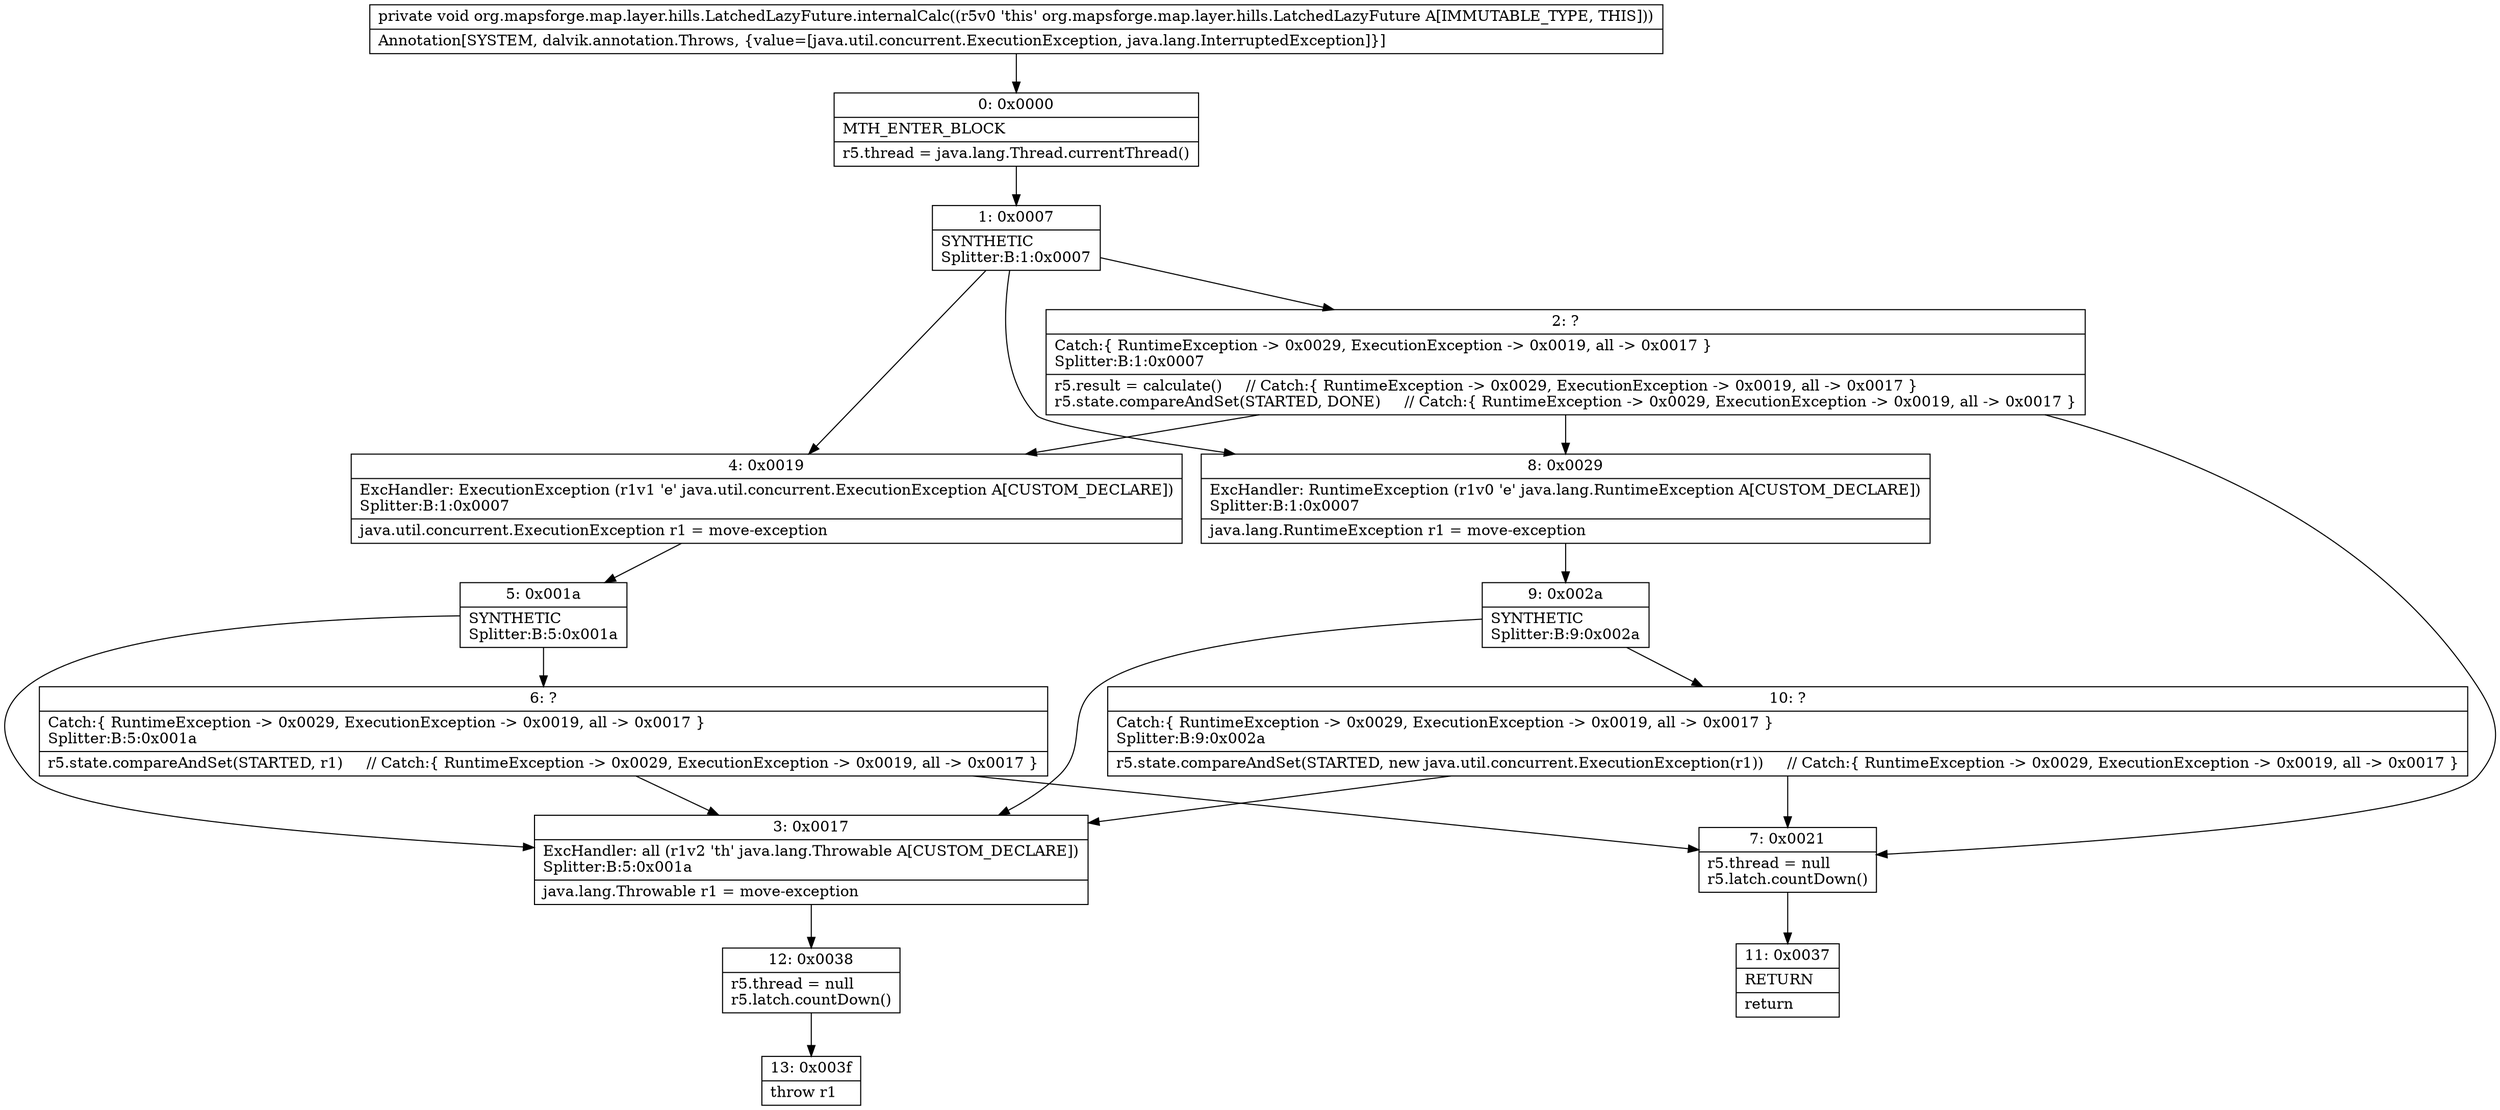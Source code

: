 digraph "CFG fororg.mapsforge.map.layer.hills.LatchedLazyFuture.internalCalc()V" {
Node_0 [shape=record,label="{0\:\ 0x0000|MTH_ENTER_BLOCK\l|r5.thread = java.lang.Thread.currentThread()\l}"];
Node_1 [shape=record,label="{1\:\ 0x0007|SYNTHETIC\lSplitter:B:1:0x0007\l}"];
Node_2 [shape=record,label="{2\:\ ?|Catch:\{ RuntimeException \-\> 0x0029, ExecutionException \-\> 0x0019, all \-\> 0x0017 \}\lSplitter:B:1:0x0007\l|r5.result = calculate()     \/\/ Catch:\{ RuntimeException \-\> 0x0029, ExecutionException \-\> 0x0019, all \-\> 0x0017 \}\lr5.state.compareAndSet(STARTED, DONE)     \/\/ Catch:\{ RuntimeException \-\> 0x0029, ExecutionException \-\> 0x0019, all \-\> 0x0017 \}\l}"];
Node_3 [shape=record,label="{3\:\ 0x0017|ExcHandler: all (r1v2 'th' java.lang.Throwable A[CUSTOM_DECLARE])\lSplitter:B:5:0x001a\l|java.lang.Throwable r1 = move\-exception\l}"];
Node_4 [shape=record,label="{4\:\ 0x0019|ExcHandler: ExecutionException (r1v1 'e' java.util.concurrent.ExecutionException A[CUSTOM_DECLARE])\lSplitter:B:1:0x0007\l|java.util.concurrent.ExecutionException r1 = move\-exception\l}"];
Node_5 [shape=record,label="{5\:\ 0x001a|SYNTHETIC\lSplitter:B:5:0x001a\l}"];
Node_6 [shape=record,label="{6\:\ ?|Catch:\{ RuntimeException \-\> 0x0029, ExecutionException \-\> 0x0019, all \-\> 0x0017 \}\lSplitter:B:5:0x001a\l|r5.state.compareAndSet(STARTED, r1)     \/\/ Catch:\{ RuntimeException \-\> 0x0029, ExecutionException \-\> 0x0019, all \-\> 0x0017 \}\l}"];
Node_7 [shape=record,label="{7\:\ 0x0021|r5.thread = null\lr5.latch.countDown()\l}"];
Node_8 [shape=record,label="{8\:\ 0x0029|ExcHandler: RuntimeException (r1v0 'e' java.lang.RuntimeException A[CUSTOM_DECLARE])\lSplitter:B:1:0x0007\l|java.lang.RuntimeException r1 = move\-exception\l}"];
Node_9 [shape=record,label="{9\:\ 0x002a|SYNTHETIC\lSplitter:B:9:0x002a\l}"];
Node_10 [shape=record,label="{10\:\ ?|Catch:\{ RuntimeException \-\> 0x0029, ExecutionException \-\> 0x0019, all \-\> 0x0017 \}\lSplitter:B:9:0x002a\l|r5.state.compareAndSet(STARTED, new java.util.concurrent.ExecutionException(r1))     \/\/ Catch:\{ RuntimeException \-\> 0x0029, ExecutionException \-\> 0x0019, all \-\> 0x0017 \}\l}"];
Node_11 [shape=record,label="{11\:\ 0x0037|RETURN\l|return\l}"];
Node_12 [shape=record,label="{12\:\ 0x0038|r5.thread = null\lr5.latch.countDown()\l}"];
Node_13 [shape=record,label="{13\:\ 0x003f|throw r1\l}"];
MethodNode[shape=record,label="{private void org.mapsforge.map.layer.hills.LatchedLazyFuture.internalCalc((r5v0 'this' org.mapsforge.map.layer.hills.LatchedLazyFuture A[IMMUTABLE_TYPE, THIS]))  | Annotation[SYSTEM, dalvik.annotation.Throws, \{value=[java.util.concurrent.ExecutionException, java.lang.InterruptedException]\}]\l}"];
MethodNode -> Node_0;
Node_0 -> Node_1;
Node_1 -> Node_2;
Node_1 -> Node_8;
Node_1 -> Node_4;
Node_2 -> Node_8;
Node_2 -> Node_4;
Node_2 -> Node_7;
Node_3 -> Node_12;
Node_4 -> Node_5;
Node_5 -> Node_6;
Node_5 -> Node_3;
Node_6 -> Node_7;
Node_6 -> Node_3;
Node_7 -> Node_11;
Node_8 -> Node_9;
Node_9 -> Node_10;
Node_9 -> Node_3;
Node_10 -> Node_3;
Node_10 -> Node_7;
Node_12 -> Node_13;
}

